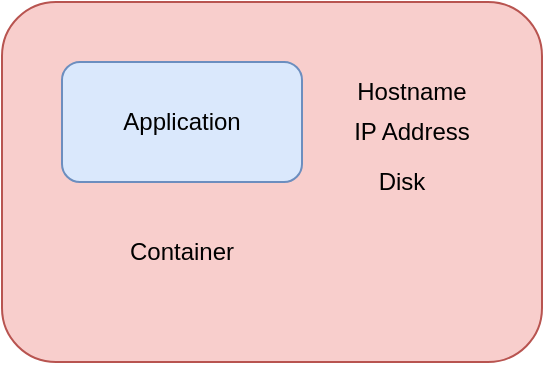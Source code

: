 <mxfile version="16.6.3" type="github"><diagram id="Tb3eLejtX2cR7stTKgn5" name="Page-1"><mxGraphModel dx="862" dy="496" grid="1" gridSize="10" guides="1" tooltips="1" connect="1" arrows="1" fold="1" page="1" pageScale="1" pageWidth="850" pageHeight="1100" math="0" shadow="0"><root><mxCell id="0"/><mxCell id="1" parent="0"/><mxCell id="a_jjbcDDf_aPGoZDoq8q-1" value="" style="rounded=1;whiteSpace=wrap;html=1;fillColor=#f8cecc;strokeColor=#b85450;" vertex="1" parent="1"><mxGeometry x="210" y="110" width="270" height="180" as="geometry"/></mxCell><mxCell id="a_jjbcDDf_aPGoZDoq8q-2" value="Application" style="rounded=1;whiteSpace=wrap;html=1;fillColor=#dae8fc;strokeColor=#6c8ebf;" vertex="1" parent="1"><mxGeometry x="240" y="140" width="120" height="60" as="geometry"/></mxCell><mxCell id="a_jjbcDDf_aPGoZDoq8q-3" value="Container" style="text;html=1;strokeColor=none;fillColor=none;align=center;verticalAlign=middle;whiteSpace=wrap;rounded=0;" vertex="1" parent="1"><mxGeometry x="270" y="220" width="60" height="30" as="geometry"/></mxCell><mxCell id="a_jjbcDDf_aPGoZDoq8q-4" value="Hostname" style="text;html=1;strokeColor=none;fillColor=none;align=center;verticalAlign=middle;whiteSpace=wrap;rounded=0;" vertex="1" parent="1"><mxGeometry x="385" y="140" width="60" height="30" as="geometry"/></mxCell><mxCell id="a_jjbcDDf_aPGoZDoq8q-5" value="IP Address" style="text;html=1;strokeColor=none;fillColor=none;align=center;verticalAlign=middle;whiteSpace=wrap;rounded=0;" vertex="1" parent="1"><mxGeometry x="380" y="160" width="70" height="30" as="geometry"/></mxCell><mxCell id="a_jjbcDDf_aPGoZDoq8q-6" value="Disk" style="text;html=1;strokeColor=none;fillColor=none;align=center;verticalAlign=middle;whiteSpace=wrap;rounded=0;" vertex="1" parent="1"><mxGeometry x="380" y="185" width="60" height="30" as="geometry"/></mxCell></root></mxGraphModel></diagram></mxfile>